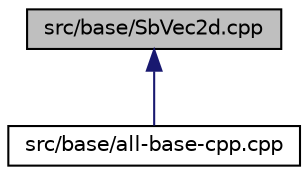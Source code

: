 digraph "src/base/SbVec2d.cpp"
{
 // LATEX_PDF_SIZE
  edge [fontname="Helvetica",fontsize="10",labelfontname="Helvetica",labelfontsize="10"];
  node [fontname="Helvetica",fontsize="10",shape=record];
  Node1 [label="src/base/SbVec2d.cpp",height=0.2,width=0.4,color="black", fillcolor="grey75", style="filled", fontcolor="black",tooltip=" "];
  Node1 -> Node2 [dir="back",color="midnightblue",fontsize="10",style="solid",fontname="Helvetica"];
  Node2 [label="src/base/all-base-cpp.cpp",height=0.2,width=0.4,color="black", fillcolor="white", style="filled",URL="$all-base-cpp_8cpp.html",tooltip=" "];
}
